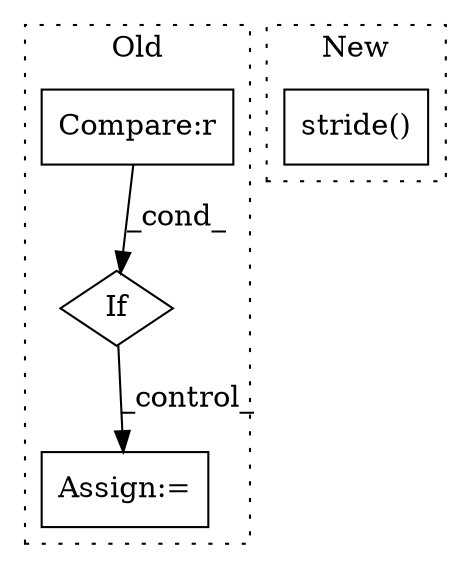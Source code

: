 digraph G {
subgraph cluster0 {
1 [label="If" a="96" s="22994" l="3" shape="diamond"];
3 [label="Compare:r" a="40" s="22997" l="32" shape="box"];
4 [label="Assign:=" a="68" s="23144" l="3" shape="box"];
label = "Old";
style="dotted";
}
subgraph cluster1 {
2 [label="stride()" a="75" s="19506" l="24" shape="box"];
label = "New";
style="dotted";
}
1 -> 4 [label="_control_"];
3 -> 1 [label="_cond_"];
}